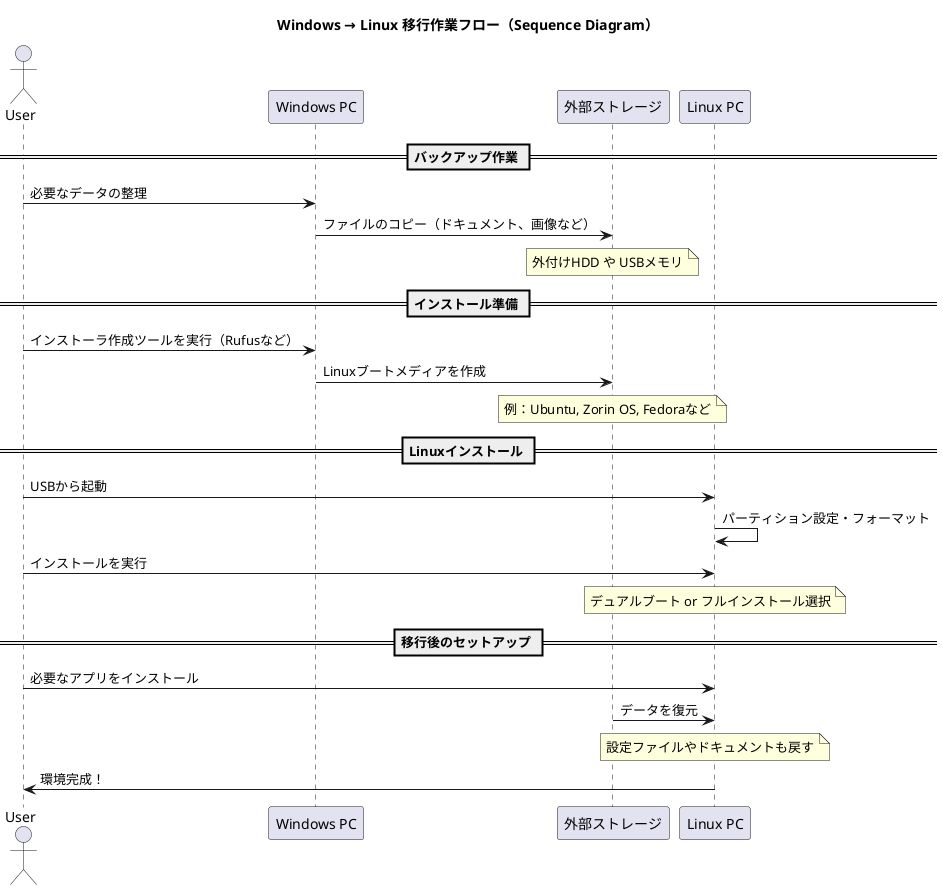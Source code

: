 @startuml
title Windows → Linux 移行作業フロー（Sequence Diagram）

actor User
participant "Windows PC" as Win
participant "外部ストレージ" as USB
participant "Linux PC" as Linux

== バックアップ作業 ==

User -> Win : 必要なデータの整理
Win -> USB : ファイルのコピー（ドキュメント、画像など）
note over USB
外付けHDD や USBメモリ
end note

== インストール準備 ==

User -> Win : インストーラ作成ツールを実行（Rufusなど）
Win -> USB : Linuxブートメディアを作成
note over USB
例：Ubuntu, Zorin OS, Fedoraなど
end note

== Linuxインストール ==

User -> Linux : USBから起動
Linux -> Linux : パーティション設定・フォーマット
User -> Linux : インストールを実行
note over Linux
デュアルブート or フルインストール選択
end note

== 移行後のセットアップ ==

User -> Linux : 必要なアプリをインストール
USB -> Linux : データを復元
note over Linux
設定ファイルやドキュメントも戻す
end note

Linux -> User : 環境完成！

@enduml